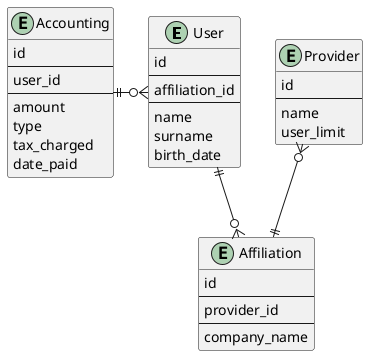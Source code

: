 @startuml

entity "User" as user {
    id
    --
    affiliation_id
    --
    name
    surname
    birth_date
}

entity "Affiliation" as affiliation {
    id
    --
    provider_id
    --
    company_name
}

entity "Provider" as provider {
    id
    --
    name
    user_limit
}

entity "Accounting" as accounting {
    id
    --
    user_id
    --
    amount
    type
    tax_charged
    date_paid
}

user ||--o{ affiliation
accounting ||-right-o{ user
provider }o--|| affiliation

@enduml